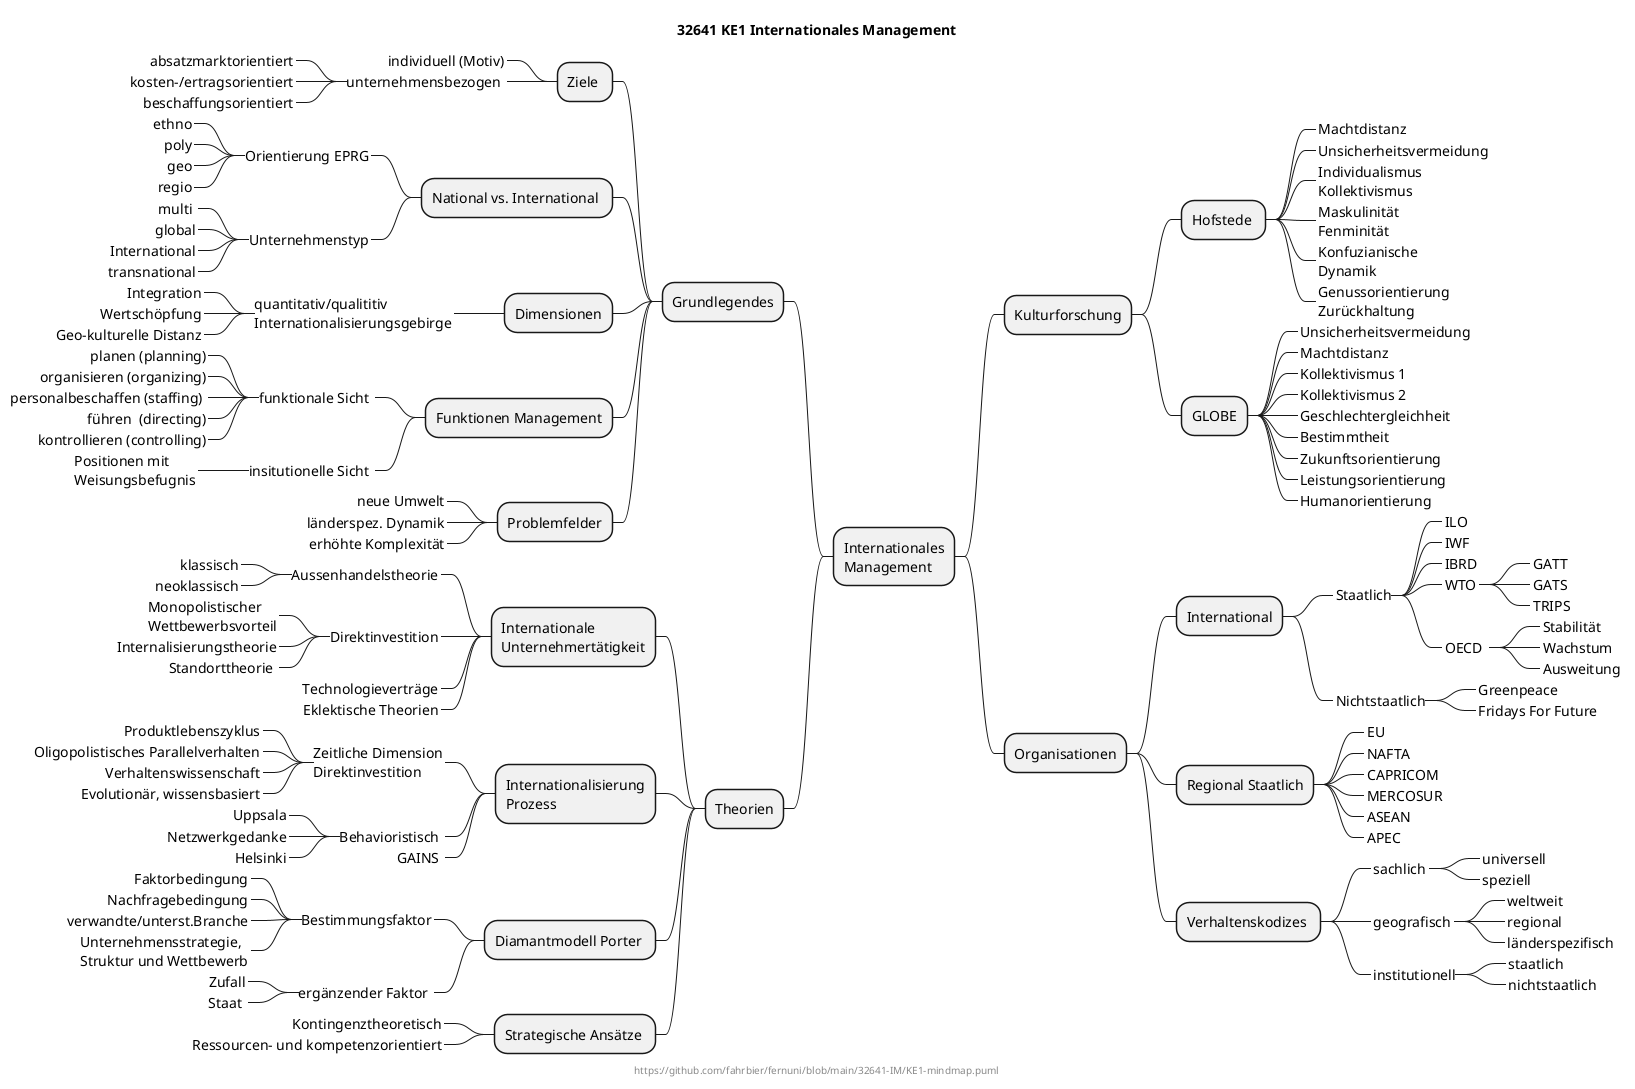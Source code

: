 @startmindmap
title 32641 KE1 Internationales Management
center footer https://github.com/fahrbier/fernuni/blob/main/32641-IM/KE1-mindmap.puml

+ Internationales\nManagement
++ Kulturforschung
+++ Hofstede 
++++_ Machtdistanz
++++_ Unsicherheitsvermeidung
++++_ Individualismus\nKollektivismus
++++_ Maskulinität\nFenminität
++++_ Konfuzianische\nDynamik
++++_ Genussorientierung\nZurückhaltung
+++ GLOBE
++++_ Unsicherheitsvermeidung
++++_ Machtdistanz
++++_ Kollektivismus 1
++++_ Kollektivismus 2
++++_ Geschlechtergleichheit
++++_ Bestimmtheit
++++_ Zukunftsorientierung
++++_ Leistungsorientierung
++++_ Humanorientierung
++ Organisationen
+++ International
++++_ Staatlich
+++++_ ILO 
+++++_ IWF 
+++++_ IBRD 
+++++_ WTO 
++++++_ GATT 
++++++_ GATS  
++++++_ TRIPS 
+++++_ OECD  
++++++_ Stabilität 
++++++_ Wachstum 
++++++_ Ausweitung 
++++_ Nichtstaatlich
+++++_ Greenpeace
+++++_ Fridays For Future 
+++ Regional Staatlich
++++_ EU 
++++_ NAFTA 
++++_ CAPRICOM 
++++_ MERCOSUR
++++_ ASEAN 
++++_ APEC
+++ Verhaltenskodizes 
++++_ sachlich 
+++++_ universell
+++++_ speziell

++++_ geografisch 
+++++_ weltweit
+++++_ regional
+++++_ länderspezifisch

++++_ institutionell
+++++_ staatlich 
+++++_ nichtstaatlich


-- Grundlegendes
--- Ziele 
----_ individuell (Motiv)
----_ unternehmensbezogen 
-----_ absatzmarktorientiert
-----_ kosten-/ertragsorientiert
-----_ beschaffungsorientiert
--- National vs. International 
----_ Orientierung EPRG
-----_ ethno
-----_ poly
-----_ geo
-----_ regio
----_ Unternehmenstyp
-----_ multi 
-----_ global
-----_ International
-----_ transnational
--- Dimensionen
----_ quantitativ/qualititiv\nInternationalisierungsgebirge
-----_ Integration
-----_ Wertschöpfung
-----_ Geo-kulturelle Distanz
--- Funktionen Management
----_ funktionale Sicht 
-----_ planen (planning)
-----_ organisieren (organizing)
-----_ personalbeschaffen (staffing) 
-----_ führen  (directing)
-----_ kontrollieren (controlling)
----_ insitutionelle Sicht 
-----_ Positionen mit\nWeisungsbefugnis
--- Problemfelder
----_ neue Umwelt
----_ länderspez. Dynamik
----_ erhöhte Komplexität
-- Theorien
--- Internationale\nUnternehmertätigkeit
----_ Aussenhandelstheorie
-----_ klassisch
-----_ neoklassisch
----_ Direktinvestition
-----_ Monopolistischer\nWettbewerbsvorteil
-----_ Internalisierungstheorie
-----_ Standorttheorie 
----_ Technologieverträge
----_ Eklektische Theorien
--- Internationalisierung\nProzess 
----_ Zeitliche Dimension\nDirektinvestition 
-----_ Produktlebenszyklus
-----_ Oligopolistisches Parallelverhalten
-----_ Verhaltenswissenschaft
-----_ Evolutionär, wissensbasiert
----_ Behavioristisch 
-----_ Uppsala
-----_ Netzwerkgedanke
-----_ Helsinki
----_ GAINS 
--- Diamantmodell Porter 
----_ Bestimmungsfaktor
-----_ Faktorbedingung
-----_ Nachfragebedingung
-----_ verwandte/unterst.Branche
-----_ Unternehmensstrategie,\nStruktur und Wettbewerb
----_ ergänzender Faktor 
-----_ Zufall
-----_ Staat 
--- Strategische Ansätze 
----_ Kontingenztheoretisch
----_ Ressourcen- und kompetenzorientiert

@endmindmap
